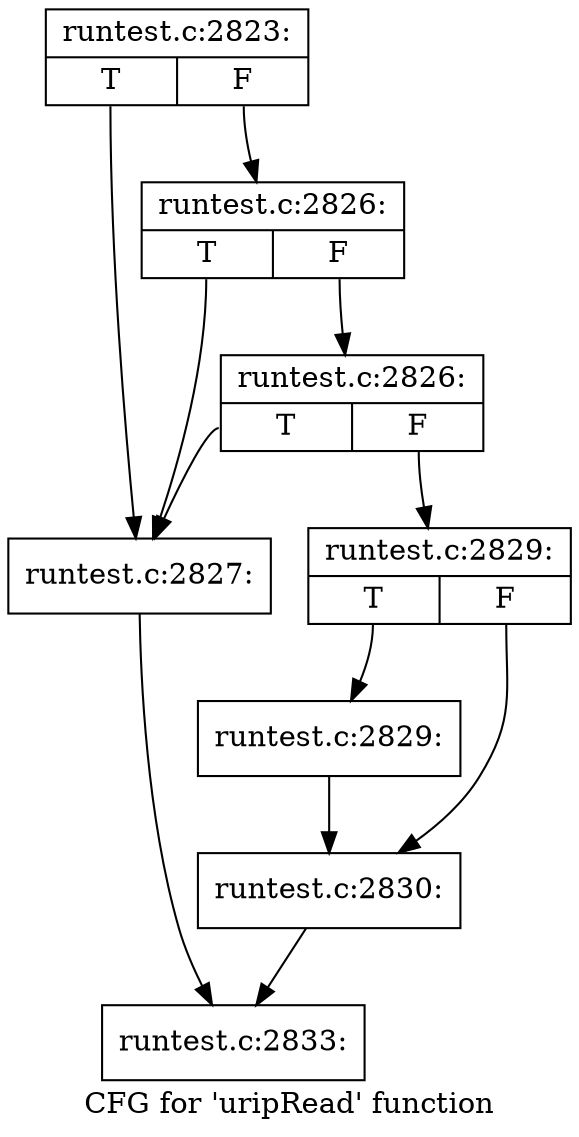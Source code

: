 digraph "CFG for 'uripRead' function" {
	label="CFG for 'uripRead' function";

	Node0x42899c0 [shape=record,label="{runtest.c:2823:|{<s0>T|<s1>F}}"];
	Node0x42899c0:s0 -> Node0x428b490;
	Node0x42899c0:s1 -> Node0x428b5b0;
	Node0x428b5b0 [shape=record,label="{runtest.c:2826:|{<s0>T|<s1>F}}"];
	Node0x428b5b0:s0 -> Node0x428b490;
	Node0x428b5b0:s1 -> Node0x428b530;
	Node0x428b530 [shape=record,label="{runtest.c:2826:|{<s0>T|<s1>F}}"];
	Node0x428b530:s0 -> Node0x428b490;
	Node0x428b530:s1 -> Node0x428b4e0;
	Node0x428b490 [shape=record,label="{runtest.c:2827:}"];
	Node0x428b490 -> Node0x428aaf0;
	Node0x428b4e0 [shape=record,label="{runtest.c:2829:|{<s0>T|<s1>F}}"];
	Node0x428b4e0:s0 -> Node0x428bed0;
	Node0x428b4e0:s1 -> Node0x428bf20;
	Node0x428bed0 [shape=record,label="{runtest.c:2829:}"];
	Node0x428bed0 -> Node0x428bf20;
	Node0x428bf20 [shape=record,label="{runtest.c:2830:}"];
	Node0x428bf20 -> Node0x428aaf0;
	Node0x428aaf0 [shape=record,label="{runtest.c:2833:}"];
}
